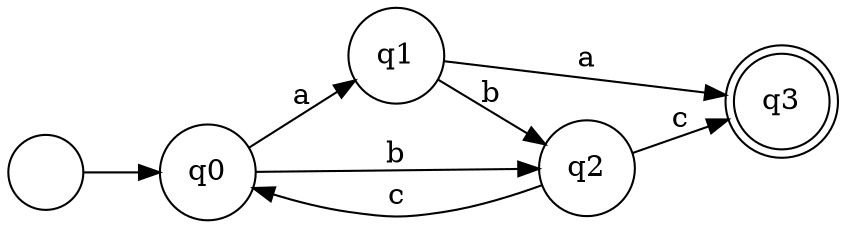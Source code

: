 digraph FA {
	rankdir=LR;
	size="8,5"
	node [shape = circle];
	"" -> "q0";
	"q0";
	"q1";
	"q2";
	"q3" [shape = doublecircle];
	"q0" -> "q1" [label = "a"];
	"q0" -> "q2" [label = "b"];
	"q1" -> "q2" [label = "b"];
	"q1" -> "q3" [label = "a"];
	"q2" -> "q0" [label = "c"];
	"q2" -> "q3" [label = "c"];
}
